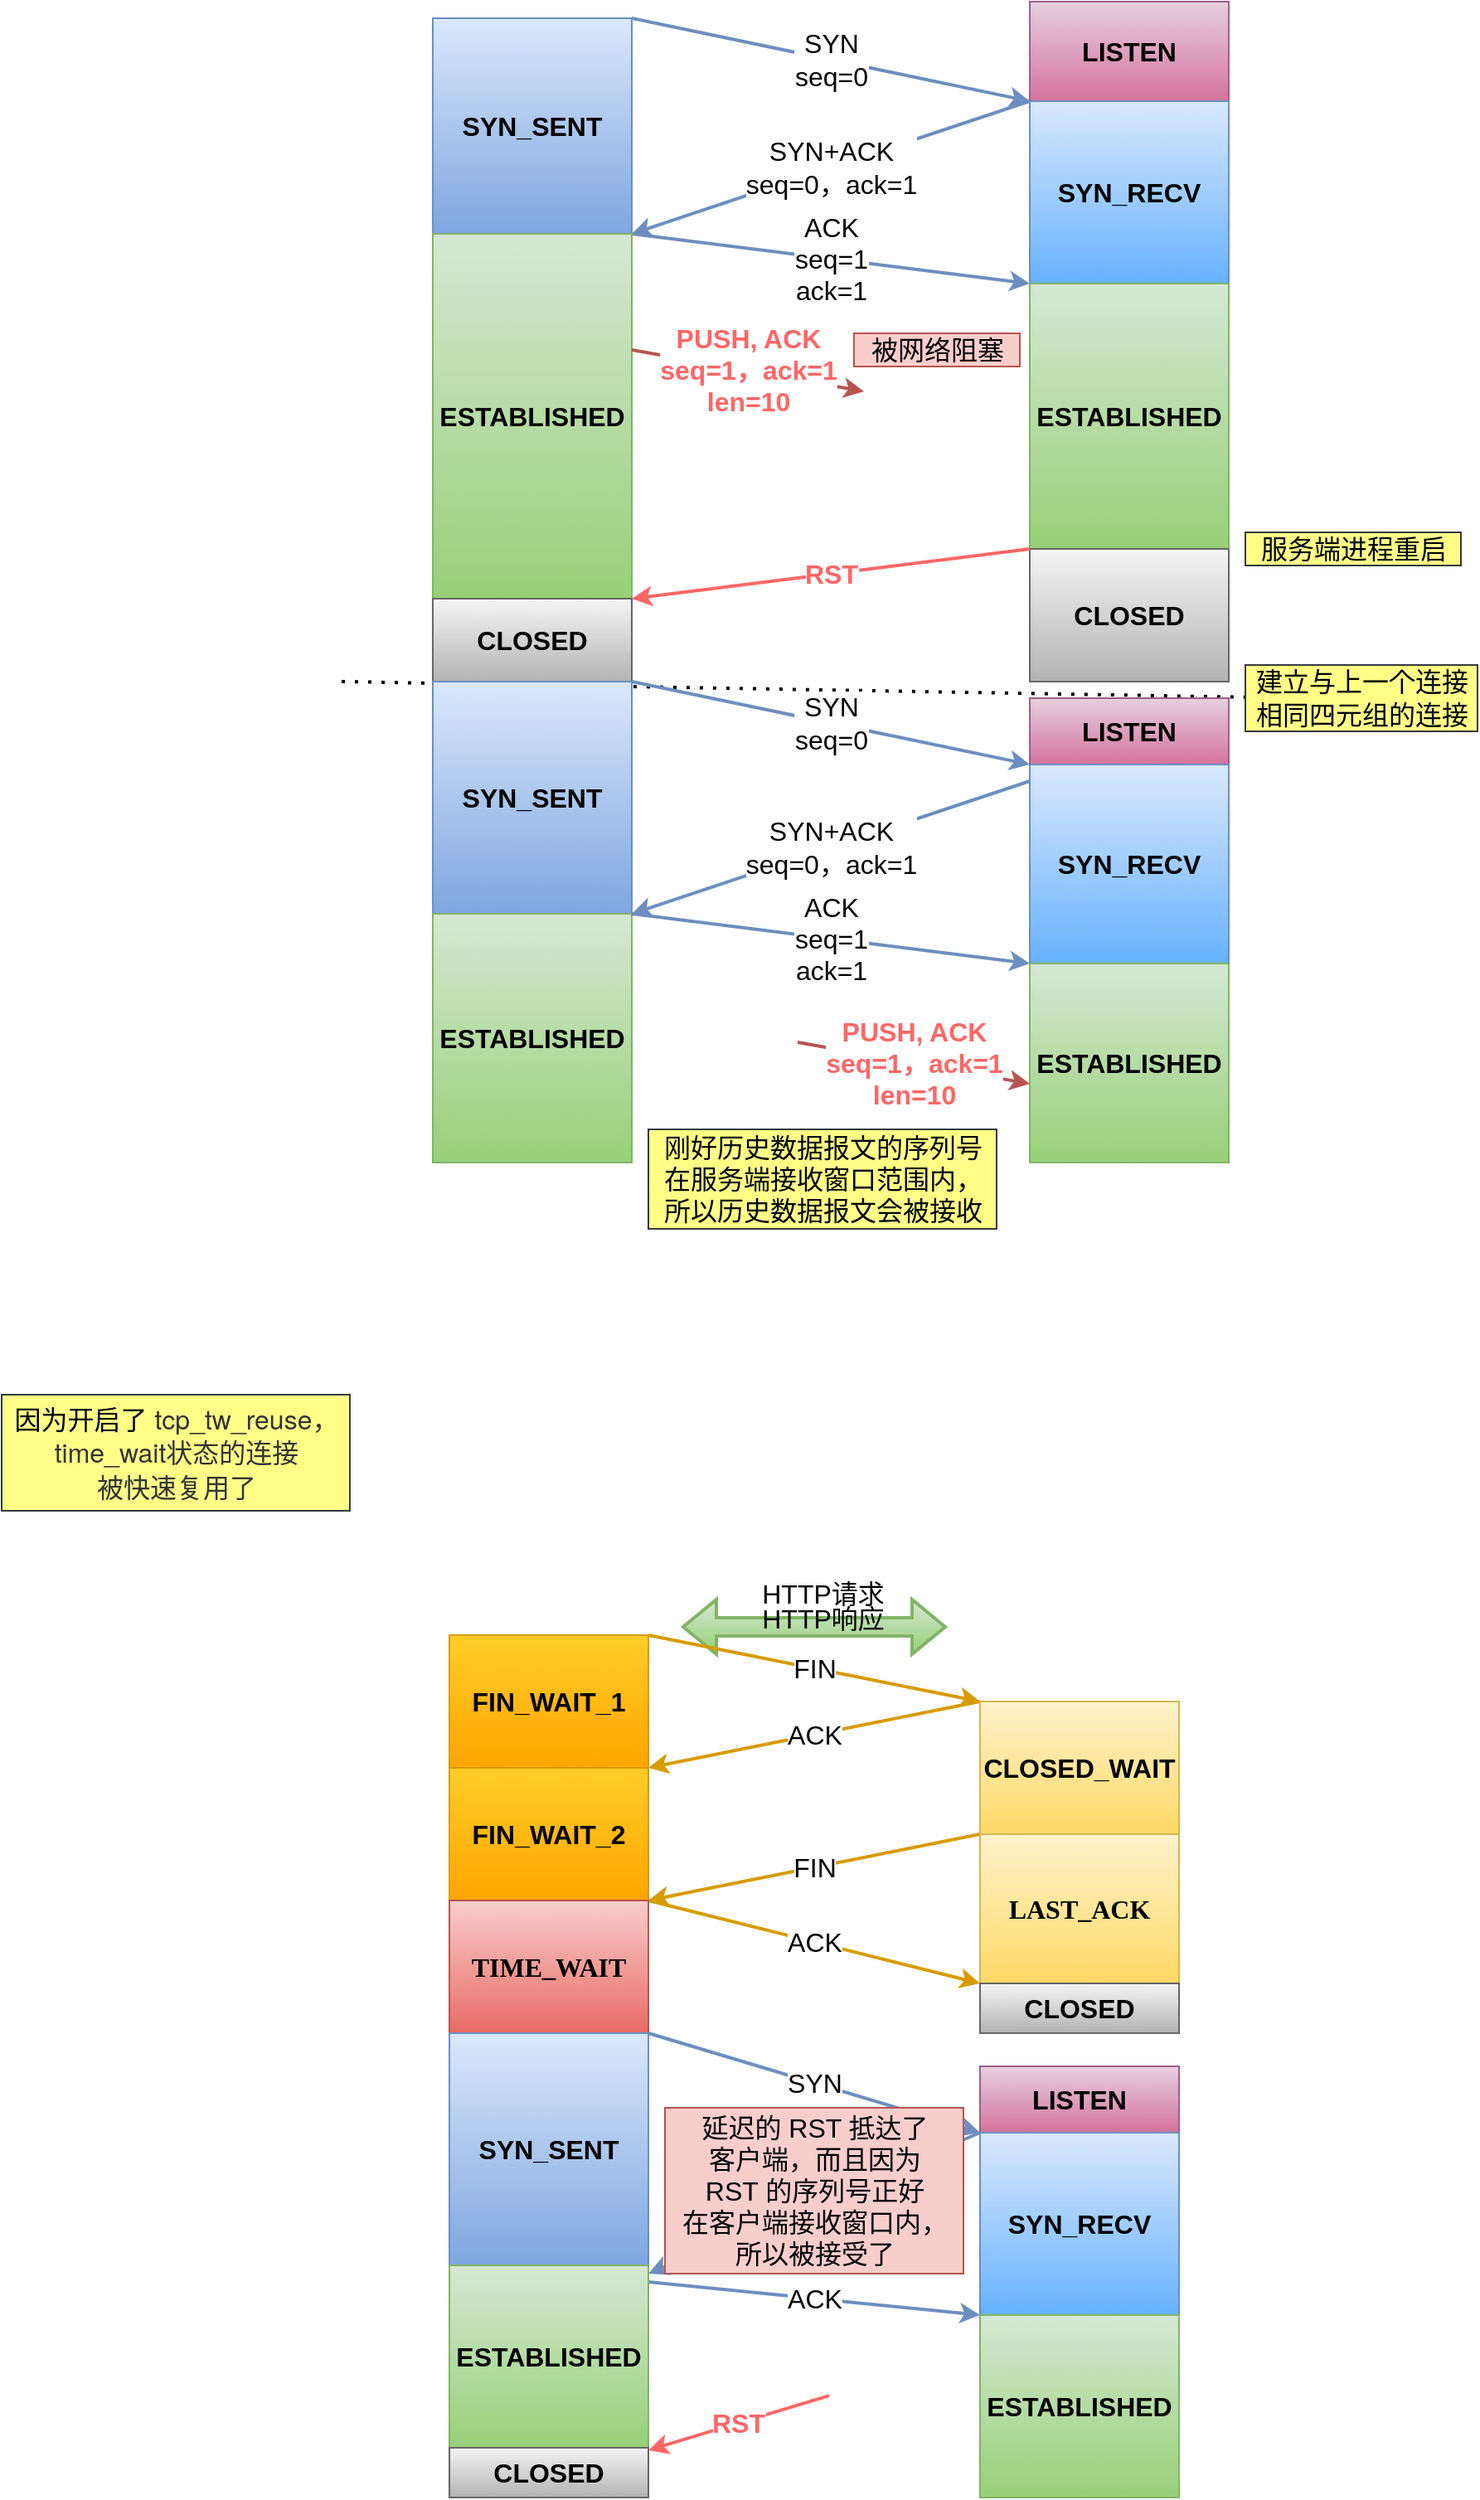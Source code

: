 <mxfile version="16.1.0" type="github">
  <diagram id="HxfmBacdj0r3upCeBDEK" name="Page-1">
    <mxGraphModel dx="1504" dy="451" grid="1" gridSize="10" guides="1" tooltips="1" connect="1" arrows="1" fold="1" page="1" pageScale="1" pageWidth="827" pageHeight="1169" math="0" shadow="0">
      <root>
        <mxCell id="0" />
        <mxCell id="1" parent="0" />
        <mxCell id="gUkQn6-DiPegoFo77hGN-1" value="SYN_SENT" style="rounded=0;whiteSpace=wrap;html=1;fontSize=16;fontStyle=1;fillColor=#dae8fc;strokeColor=#6c8ebf;gradientColor=#7ea6e0;" vertex="1" parent="1">
          <mxGeometry x="160" y="80" width="120" height="130" as="geometry" />
        </mxCell>
        <mxCell id="gUkQn6-DiPegoFo77hGN-4" value="SYN&lt;br&gt;seq=0" style="endArrow=classic;html=1;rounded=0;exitX=1;exitY=0;exitDx=0;exitDy=0;entryX=0;entryY=1;entryDx=0;entryDy=0;fontSize=16;fillColor=#dae8fc;gradientColor=#7ea6e0;strokeColor=#6c8ebf;strokeWidth=2;" edge="1" parent="1" source="gUkQn6-DiPegoFo77hGN-1" target="gUkQn6-DiPegoFo77hGN-6">
          <mxGeometry width="50" height="50" relative="1" as="geometry">
            <mxPoint x="300" y="60" as="sourcePoint" />
            <mxPoint x="480" y="125" as="targetPoint" />
          </mxGeometry>
        </mxCell>
        <mxCell id="gUkQn6-DiPegoFo77hGN-5" value="SYN+ACK&lt;br&gt;seq=0，ack=1" style="edgeStyle=none;rounded=0;orthogonalLoop=1;jettySize=auto;html=1;fontSize=16;exitX=0;exitY=1;exitDx=0;exitDy=0;fillColor=#dae8fc;gradientColor=#7ea6e0;strokeColor=#6c8ebf;strokeWidth=2;entryX=1;entryY=1;entryDx=0;entryDy=0;" edge="1" parent="1" source="gUkQn6-DiPegoFo77hGN-6" target="gUkQn6-DiPegoFo77hGN-1">
          <mxGeometry relative="1" as="geometry">
            <mxPoint x="280" y="290" as="targetPoint" />
          </mxGeometry>
        </mxCell>
        <mxCell id="gUkQn6-DiPegoFo77hGN-6" value="LISTEN" style="rounded=0;whiteSpace=wrap;html=1;fontSize=16;fontStyle=1;fillColor=#e6d0de;strokeColor=#996185;gradientColor=#d5739d;" vertex="1" parent="1">
          <mxGeometry x="520" y="70" width="120" height="60" as="geometry" />
        </mxCell>
        <mxCell id="gUkQn6-DiPegoFo77hGN-8" value="SYN_RECV" style="rounded=0;whiteSpace=wrap;html=1;fontSize=16;fontStyle=1;fillColor=#dae8fc;strokeColor=#6c8ebf;gradientColor=#66B2FF;" vertex="1" parent="1">
          <mxGeometry x="520" y="130" width="120" height="110" as="geometry" />
        </mxCell>
        <mxCell id="gUkQn6-DiPegoFo77hGN-9" value="ACK&lt;br&gt;seq=1&lt;br&gt;ack=1" style="edgeStyle=none;rounded=0;orthogonalLoop=1;jettySize=auto;html=1;entryX=0;entryY=0;entryDx=0;entryDy=0;fontFamily=Helvetica;fontSize=16;exitX=1;exitY=0;exitDx=0;exitDy=0;fillColor=#dae8fc;gradientColor=#7ea6e0;strokeColor=#6c8ebf;strokeWidth=2;" edge="1" parent="1" source="gUkQn6-DiPegoFo77hGN-10" target="gUkQn6-DiPegoFo77hGN-11">
          <mxGeometry relative="1" as="geometry" />
        </mxCell>
        <mxCell id="gUkQn6-DiPegoFo77hGN-10" value="&lt;span style=&quot;font-weight: 700;&quot;&gt;ESTABLISHED&lt;/span&gt;" style="rounded=0;whiteSpace=wrap;html=1;fontSize=16;fontFamily=Helvetica;fillColor=#d5e8d4;strokeColor=#82b366;gradientColor=#97d077;" vertex="1" parent="1">
          <mxGeometry x="160" y="210" width="120" height="220" as="geometry" />
        </mxCell>
        <mxCell id="gUkQn6-DiPegoFo77hGN-11" value="&lt;span style=&quot;font-weight: 700;&quot;&gt;ESTABLISHED&lt;/span&gt;" style="rounded=0;whiteSpace=wrap;html=1;fontSize=16;fontFamily=Helvetica;fillColor=#d5e8d4;strokeColor=#82b366;gradientColor=#97d077;" vertex="1" parent="1">
          <mxGeometry x="520" y="240" width="120" height="160" as="geometry" />
        </mxCell>
        <mxCell id="gUkQn6-DiPegoFo77hGN-12" value="" style="shape=flexArrow;endArrow=classic;startArrow=classic;html=1;rounded=0;fontFamily=Helvetica;fontSize=16;fillColor=#d5e8d4;gradientColor=#97d077;strokeColor=#82b366;strokeWidth=2;" edge="1" parent="1">
          <mxGeometry width="100" height="100" relative="1" as="geometry">
            <mxPoint x="310" y="1050" as="sourcePoint" />
            <mxPoint x="470" y="1050" as="targetPoint" />
          </mxGeometry>
        </mxCell>
        <mxCell id="gUkQn6-DiPegoFo77hGN-13" value="HTTP请求" style="text;html=1;align=center;verticalAlign=middle;resizable=0;points=[];autosize=1;strokeColor=none;fillColor=none;fontSize=16;fontFamily=Helvetica;strokeWidth=2;" vertex="1" parent="1">
          <mxGeometry x="350" y="1020" width="90" height="20" as="geometry" />
        </mxCell>
        <mxCell id="gUkQn6-DiPegoFo77hGN-14" value="HTTP响应" style="text;html=1;align=center;verticalAlign=middle;resizable=0;points=[];autosize=1;strokeColor=none;fillColor=none;fontSize=16;fontFamily=Helvetica;strokeWidth=2;" vertex="1" parent="1">
          <mxGeometry x="350" y="1035" width="90" height="20" as="geometry" />
        </mxCell>
        <mxCell id="gUkQn6-DiPegoFo77hGN-15" value="FIN" style="edgeStyle=none;rounded=0;orthogonalLoop=1;jettySize=auto;html=1;fontFamily=Helvetica;fontSize=16;exitX=1;exitY=0;exitDx=0;exitDy=0;entryX=0;entryY=0;entryDx=0;entryDy=0;fillColor=#ffcd28;gradientColor=#ffa500;strokeColor=#d79b00;strokeWidth=2;" edge="1" parent="1" source="gUkQn6-DiPegoFo77hGN-16" target="gUkQn6-DiPegoFo77hGN-19">
          <mxGeometry relative="1" as="geometry">
            <mxPoint x="420" y="1115" as="targetPoint" />
          </mxGeometry>
        </mxCell>
        <mxCell id="gUkQn6-DiPegoFo77hGN-16" value="&lt;span style=&quot;&quot;&gt;FIN_WAIT_1&lt;/span&gt;" style="rounded=0;whiteSpace=wrap;html=1;fontSize=16;fontStyle=1;fontFamily=Helvetica;fillColor=#ffcd28;strokeColor=#d79b00;gradientColor=#ffa500;" vertex="1" parent="1">
          <mxGeometry x="170" y="1055" width="120" height="80" as="geometry" />
        </mxCell>
        <mxCell id="gUkQn6-DiPegoFo77hGN-17" value="ACK" style="edgeStyle=none;rounded=0;orthogonalLoop=1;jettySize=auto;html=1;entryX=1;entryY=0;entryDx=0;entryDy=0;fontFamily=Helvetica;fontSize=16;exitX=0;exitY=0;exitDx=0;exitDy=0;fillColor=#ffcd28;gradientColor=#ffa500;strokeColor=#d79b00;strokeWidth=2;" edge="1" parent="1" source="gUkQn6-DiPegoFo77hGN-19" target="gUkQn6-DiPegoFo77hGN-20">
          <mxGeometry relative="1" as="geometry" />
        </mxCell>
        <mxCell id="gUkQn6-DiPegoFo77hGN-18" value="FIN" style="edgeStyle=none;rounded=0;orthogonalLoop=1;jettySize=auto;html=1;entryX=1;entryY=0;entryDx=0;entryDy=0;fontFamily=Helvetica;fontSize=16;exitX=0;exitY=1;exitDx=0;exitDy=0;fillColor=#ffcd28;gradientColor=#ffa500;strokeColor=#d79b00;strokeWidth=2;" edge="1" parent="1" source="gUkQn6-DiPegoFo77hGN-19" target="gUkQn6-DiPegoFo77hGN-22">
          <mxGeometry relative="1" as="geometry" />
        </mxCell>
        <mxCell id="gUkQn6-DiPegoFo77hGN-19" value="&lt;span style=&quot;&quot;&gt;CLOSED_WAIT&lt;/span&gt;" style="rounded=0;whiteSpace=wrap;html=1;fontSize=16;fontStyle=1;fontFamily=Helvetica;fillColor=#fff2cc;strokeColor=#d6b656;gradientColor=#ffd966;" vertex="1" parent="1">
          <mxGeometry x="490" y="1095" width="120" height="80" as="geometry" />
        </mxCell>
        <mxCell id="gUkQn6-DiPegoFo77hGN-20" value="&lt;span&gt;FIN_WAIT_2&lt;/span&gt;" style="rounded=0;whiteSpace=wrap;html=1;fontSize=16;fontStyle=1;fontFamily=Helvetica;fillColor=#ffcd28;strokeColor=#d79b00;gradientColor=#ffa500;" vertex="1" parent="1">
          <mxGeometry x="170" y="1135" width="120" height="80" as="geometry" />
        </mxCell>
        <mxCell id="gUkQn6-DiPegoFo77hGN-21" value="ACK" style="edgeStyle=none;rounded=0;orthogonalLoop=1;jettySize=auto;html=1;fontFamily=Helvetica;fontSize=16;exitX=1;exitY=0;exitDx=0;exitDy=0;entryX=0;entryY=1;entryDx=0;entryDy=0;fillColor=#ffcd28;gradientColor=#ffa500;strokeColor=#d79b00;strokeWidth=2;" edge="1" parent="1" source="gUkQn6-DiPegoFo77hGN-22" target="gUkQn6-DiPegoFo77hGN-23">
          <mxGeometry relative="1" as="geometry">
            <mxPoint x="360" y="1295" as="targetPoint" />
          </mxGeometry>
        </mxCell>
        <mxCell id="gUkQn6-DiPegoFo77hGN-22" value="&lt;span style=&quot;font-family: &amp;#34;comic sans ms&amp;#34;&quot;&gt;TIME_WAIT&lt;/span&gt;" style="rounded=0;whiteSpace=wrap;html=1;fontSize=16;fontStyle=1;fontFamily=Helvetica;fillColor=#f8cecc;strokeColor=#b85450;gradientColor=#ea6b66;" vertex="1" parent="1">
          <mxGeometry x="170" y="1215" width="120" height="80" as="geometry" />
        </mxCell>
        <mxCell id="gUkQn6-DiPegoFo77hGN-23" value="&lt;span style=&quot;font-family: &amp;#34;comic sans ms&amp;#34;&quot;&gt;LAST_ACK&lt;/span&gt;" style="rounded=0;whiteSpace=wrap;html=1;fontSize=16;fontStyle=1;fontFamily=Helvetica;fillColor=#fff2cc;strokeColor=#d6b656;gradientColor=#ffd966;" vertex="1" parent="1">
          <mxGeometry x="490" y="1175" width="120" height="90" as="geometry" />
        </mxCell>
        <mxCell id="gUkQn6-DiPegoFo77hGN-24" value="CLOSED" style="rounded=0;whiteSpace=wrap;html=1;fontSize=16;fontStyle=1;fillColor=#f5f5f5;strokeColor=#666666;gradientColor=#b3b3b3;" vertex="1" parent="1">
          <mxGeometry x="490" y="1265" width="120" height="30" as="geometry" />
        </mxCell>
        <mxCell id="gUkQn6-DiPegoFo77hGN-25" value="SYN" style="edgeStyle=none;rounded=0;orthogonalLoop=1;jettySize=auto;html=1;entryX=0;entryY=1;entryDx=0;entryDy=0;fontFamily=Helvetica;fontSize=16;exitX=1;exitY=0;exitDx=0;exitDy=0;fillColor=#dae8fc;gradientColor=#7ea6e0;strokeColor=#6c8ebf;strokeWidth=2;" edge="1" parent="1" source="gUkQn6-DiPegoFo77hGN-26" target="gUkQn6-DiPegoFo77hGN-27">
          <mxGeometry relative="1" as="geometry" />
        </mxCell>
        <mxCell id="gUkQn6-DiPegoFo77hGN-26" value="SYN_SENT" style="rounded=0;whiteSpace=wrap;html=1;fontSize=16;fontStyle=1;fillColor=#dae8fc;strokeColor=#6c8ebf;gradientColor=#7ea6e0;" vertex="1" parent="1">
          <mxGeometry x="170" y="1295" width="120" height="140" as="geometry" />
        </mxCell>
        <mxCell id="gUkQn6-DiPegoFo77hGN-27" value="LISTEN" style="rounded=0;whiteSpace=wrap;html=1;fontSize=16;fontStyle=1;fillColor=#e6d0de;strokeColor=#996185;gradientColor=#d5739d;" vertex="1" parent="1">
          <mxGeometry x="490" y="1315" width="120" height="40" as="geometry" />
        </mxCell>
        <mxCell id="gUkQn6-DiPegoFo77hGN-28" value="SYN+ACK" style="edgeStyle=none;rounded=0;orthogonalLoop=1;jettySize=auto;html=1;fontFamily=Helvetica;fontSize=16;exitX=0;exitY=0;exitDx=0;exitDy=0;fillColor=#dae8fc;gradientColor=#7ea6e0;strokeColor=#6c8ebf;strokeWidth=2;" edge="1" parent="1" source="gUkQn6-DiPegoFo77hGN-29">
          <mxGeometry relative="1" as="geometry">
            <mxPoint x="290" y="1440" as="targetPoint" />
          </mxGeometry>
        </mxCell>
        <mxCell id="gUkQn6-DiPegoFo77hGN-29" value="SYN_RECV" style="rounded=0;whiteSpace=wrap;html=1;fontSize=16;fontStyle=1;fillColor=#dae8fc;strokeColor=#6c8ebf;gradientColor=#66B2FF;" vertex="1" parent="1">
          <mxGeometry x="490" y="1355" width="120" height="110" as="geometry" />
        </mxCell>
        <mxCell id="gUkQn6-DiPegoFo77hGN-30" value="ACK" style="edgeStyle=none;rounded=0;orthogonalLoop=1;jettySize=auto;html=1;entryX=0;entryY=0;entryDx=0;entryDy=0;fontFamily=Helvetica;fontSize=16;fillColor=#dae8fc;gradientColor=#7ea6e0;strokeColor=#6c8ebf;strokeWidth=2;" edge="1" parent="1" target="gUkQn6-DiPegoFo77hGN-32">
          <mxGeometry relative="1" as="geometry">
            <mxPoint x="290" y="1445" as="sourcePoint" />
          </mxGeometry>
        </mxCell>
        <mxCell id="gUkQn6-DiPegoFo77hGN-31" value="&lt;span style=&quot;font-weight: 700;&quot;&gt;ESTABLISHED&lt;/span&gt;" style="rounded=0;whiteSpace=wrap;html=1;fontSize=16;fontFamily=Helvetica;fillColor=#d5e8d4;strokeColor=#82b366;gradientColor=#97d077;" vertex="1" parent="1">
          <mxGeometry x="170" y="1435" width="120" height="110" as="geometry" />
        </mxCell>
        <mxCell id="gUkQn6-DiPegoFo77hGN-32" value="&lt;span style=&quot;font-weight: 700;&quot;&gt;ESTABLISHED&lt;/span&gt;" style="rounded=0;whiteSpace=wrap;html=1;fontSize=16;fontFamily=Helvetica;fillColor=#d5e8d4;strokeColor=#82b366;gradientColor=#97d077;" vertex="1" parent="1">
          <mxGeometry x="490" y="1465" width="120" height="110" as="geometry" />
        </mxCell>
        <mxCell id="gUkQn6-DiPegoFo77hGN-33" value="RST" style="rounded=0;orthogonalLoop=1;jettySize=auto;html=1;fontSize=16;exitX=-0.008;exitY=0.588;exitDx=0;exitDy=0;exitPerimeter=0;fillColor=#f8cecc;strokeColor=#FF6666;strokeWidth=2;fontColor=#FF6666;fontStyle=1" edge="1" parent="1">
          <mxGeometry relative="1" as="geometry">
            <mxPoint x="399.04" y="1513.52" as="sourcePoint" />
            <mxPoint x="290" y="1546.48" as="targetPoint" />
          </mxGeometry>
        </mxCell>
        <mxCell id="gUkQn6-DiPegoFo77hGN-34" value="CLOSED" style="rounded=0;whiteSpace=wrap;html=1;fontSize=16;fontStyle=1;fillColor=#f5f5f5;strokeColor=#666666;gradientColor=#b3b3b3;" vertex="1" parent="1">
          <mxGeometry x="170" y="1545" width="120" height="30" as="geometry" />
        </mxCell>
        <mxCell id="gUkQn6-DiPegoFo77hGN-37" value="延迟的 RST 抵达了&lt;br&gt;客户端，而且因为 &lt;br&gt;RST 的序列号正好&lt;br&gt;在客户端接收窗口内，&lt;br&gt;所以被接受了" style="text;html=1;align=center;verticalAlign=middle;resizable=0;points=[];autosize=1;strokeColor=#b85450;fillColor=#f8cecc;fontSize=16;fontFamily=Helvetica;" vertex="1" parent="1">
          <mxGeometry x="300" y="1340" width="180" height="100" as="geometry" />
        </mxCell>
        <mxCell id="gUkQn6-DiPegoFo77hGN-38" value="因为开启了&amp;nbsp;&lt;span style=&quot;color: rgb(51, 51, 51); font-family: &amp;quot;helvetica neue&amp;quot;, helvetica, arial, sans-serif; font-size: 16px; text-align: left;&quot;&gt;tcp_tw_reuse，&lt;br style=&quot;font-size: 16px;&quot;&gt;time_wait状态的连接&lt;br style=&quot;font-size: 16px;&quot;&gt;被快速复用了&lt;br style=&quot;font-size: 16px;&quot;&gt;&lt;/span&gt;" style="text;html=1;align=center;verticalAlign=middle;resizable=0;points=[];autosize=1;strokeColor=#36393d;fillColor=#ffff88;fontSize=16;fontFamily=Helvetica;labelBackgroundColor=none;" vertex="1" parent="1">
          <mxGeometry x="-100" y="910" width="210" height="70" as="geometry" />
        </mxCell>
        <mxCell id="gUkQn6-DiPegoFo77hGN-39" value="" style="endArrow=none;dashed=1;html=1;dashPattern=1 3;strokeWidth=2;rounded=0;fontFamily=Helvetica;fontSize=16;fontColor=#FF6666;" edge="1" parent="1">
          <mxGeometry width="50" height="50" relative="1" as="geometry">
            <mxPoint x="105" y="480" as="sourcePoint" />
            <mxPoint x="685" y="490" as="targetPoint" />
          </mxGeometry>
        </mxCell>
        <mxCell id="gUkQn6-DiPegoFo77hGN-40" value="建立与上一个连接&lt;br&gt;相同四元组的连接" style="text;html=1;align=center;verticalAlign=middle;resizable=0;points=[];autosize=1;strokeColor=#36393d;fillColor=#ffff88;fontSize=16;fontFamily=Helvetica;" vertex="1" parent="1">
          <mxGeometry x="650" y="470" width="140" height="40" as="geometry" />
        </mxCell>
        <mxCell id="gUkQn6-DiPegoFo77hGN-41" value="&lt;font color=&quot;#ff6666&quot;&gt;&lt;b&gt;PUSH, ACK&lt;br&gt;seq=1，ack=1&lt;br&gt;len=10&lt;/b&gt;&lt;/font&gt;" style="edgeStyle=none;rounded=0;orthogonalLoop=1;jettySize=auto;html=1;fontFamily=Helvetica;fontSize=16;exitX=1;exitY=0;exitDx=0;exitDy=0;fillColor=#f8cecc;strokeColor=#b85450;strokeWidth=2;" edge="1" parent="1">
          <mxGeometry relative="1" as="geometry">
            <mxPoint x="280" y="280" as="sourcePoint" />
            <mxPoint x="420" y="305" as="targetPoint" />
          </mxGeometry>
        </mxCell>
        <mxCell id="gUkQn6-DiPegoFo77hGN-42" value="CLOSED" style="rounded=0;whiteSpace=wrap;html=1;fontSize=16;fontStyle=1;fillColor=#f5f5f5;strokeColor=#666666;gradientColor=#b3b3b3;" vertex="1" parent="1">
          <mxGeometry x="520" y="400" width="120" height="80" as="geometry" />
        </mxCell>
        <mxCell id="gUkQn6-DiPegoFo77hGN-43" value="RST" style="rounded=0;orthogonalLoop=1;jettySize=auto;html=1;fontSize=16;exitX=0;exitY=0;exitDx=0;exitDy=0;fillColor=#f8cecc;strokeColor=#FF6666;strokeWidth=2;fontColor=#FF6666;fontStyle=1;entryX=1;entryY=0;entryDx=0;entryDy=0;" edge="1" parent="1" source="gUkQn6-DiPegoFo77hGN-42" target="gUkQn6-DiPegoFo77hGN-44">
          <mxGeometry relative="1" as="geometry">
            <mxPoint x="419.04" y="400" as="sourcePoint" />
            <mxPoint x="290" y="430" as="targetPoint" />
          </mxGeometry>
        </mxCell>
        <mxCell id="gUkQn6-DiPegoFo77hGN-44" value="CLOSED" style="rounded=0;whiteSpace=wrap;html=1;fontSize=16;fontStyle=1;fillColor=#f5f5f5;strokeColor=#666666;gradientColor=#b3b3b3;" vertex="1" parent="1">
          <mxGeometry x="160" y="430" width="120" height="50" as="geometry" />
        </mxCell>
        <mxCell id="gUkQn6-DiPegoFo77hGN-46" value="LISTEN" style="rounded=0;whiteSpace=wrap;html=1;fontSize=16;fontStyle=1;fillColor=#e6d0de;strokeColor=#996185;gradientColor=#d5739d;" vertex="1" parent="1">
          <mxGeometry x="520" y="490" width="120" height="40" as="geometry" />
        </mxCell>
        <mxCell id="gUkQn6-DiPegoFo77hGN-47" value="SYN_SENT" style="rounded=0;whiteSpace=wrap;html=1;fontSize=16;fontStyle=1;fillColor=#dae8fc;strokeColor=#6c8ebf;gradientColor=#7ea6e0;" vertex="1" parent="1">
          <mxGeometry x="160" y="480" width="120" height="140" as="geometry" />
        </mxCell>
        <mxCell id="gUkQn6-DiPegoFo77hGN-48" value="SYN&lt;br&gt;seq=0" style="endArrow=classic;html=1;rounded=0;exitX=1;exitY=0;exitDx=0;exitDy=0;entryX=0;entryY=1;entryDx=0;entryDy=0;fontSize=16;fillColor=#dae8fc;gradientColor=#7ea6e0;strokeColor=#6c8ebf;strokeWidth=2;" edge="1" parent="1">
          <mxGeometry width="50" height="50" relative="1" as="geometry">
            <mxPoint x="280" y="480" as="sourcePoint" />
            <mxPoint x="520" y="530" as="targetPoint" />
          </mxGeometry>
        </mxCell>
        <mxCell id="gUkQn6-DiPegoFo77hGN-49" value="SYN_RECV" style="rounded=0;whiteSpace=wrap;html=1;fontSize=16;fontStyle=1;fillColor=#dae8fc;strokeColor=#6c8ebf;gradientColor=#66B2FF;" vertex="1" parent="1">
          <mxGeometry x="520" y="530" width="120" height="120" as="geometry" />
        </mxCell>
        <mxCell id="gUkQn6-DiPegoFo77hGN-51" value="&lt;span style=&quot;font-weight: 700;&quot;&gt;ESTABLISHED&lt;/span&gt;" style="rounded=0;whiteSpace=wrap;html=1;fontSize=16;fontFamily=Helvetica;fillColor=#d5e8d4;strokeColor=#82b366;gradientColor=#97d077;" vertex="1" parent="1">
          <mxGeometry x="520" y="650" width="120" height="120" as="geometry" />
        </mxCell>
        <mxCell id="gUkQn6-DiPegoFo77hGN-52" value="&lt;span style=&quot;font-weight: 700;&quot;&gt;ESTABLISHED&lt;/span&gt;" style="rounded=0;whiteSpace=wrap;html=1;fontSize=16;fontFamily=Helvetica;fillColor=#d5e8d4;strokeColor=#82b366;gradientColor=#97d077;" vertex="1" parent="1">
          <mxGeometry x="160" y="620" width="120" height="150" as="geometry" />
        </mxCell>
        <mxCell id="gUkQn6-DiPegoFo77hGN-53" value="SYN+ACK&lt;br&gt;seq=0，ack=1" style="edgeStyle=none;rounded=0;orthogonalLoop=1;jettySize=auto;html=1;fontSize=16;exitX=0;exitY=1;exitDx=0;exitDy=0;fillColor=#dae8fc;gradientColor=#7ea6e0;strokeColor=#6c8ebf;strokeWidth=2;entryX=1;entryY=1;entryDx=0;entryDy=0;" edge="1" parent="1">
          <mxGeometry relative="1" as="geometry">
            <mxPoint x="280" y="620" as="targetPoint" />
            <mxPoint x="520" y="540" as="sourcePoint" />
          </mxGeometry>
        </mxCell>
        <mxCell id="gUkQn6-DiPegoFo77hGN-54" value="ACK&lt;br&gt;seq=1&lt;br&gt;ack=1" style="edgeStyle=none;rounded=0;orthogonalLoop=1;jettySize=auto;html=1;entryX=0;entryY=0;entryDx=0;entryDy=0;fontFamily=Helvetica;fontSize=16;exitX=1;exitY=0;exitDx=0;exitDy=0;fillColor=#dae8fc;gradientColor=#7ea6e0;strokeColor=#6c8ebf;strokeWidth=2;" edge="1" parent="1">
          <mxGeometry relative="1" as="geometry">
            <mxPoint x="280" y="620" as="sourcePoint" />
            <mxPoint x="520" y="650" as="targetPoint" />
          </mxGeometry>
        </mxCell>
        <mxCell id="gUkQn6-DiPegoFo77hGN-56" value="刚好历史数据报文的序列号&lt;br&gt;在服务端接收窗口范围内，&lt;br&gt;所以历史数据报文会被接收" style="text;html=1;align=center;verticalAlign=middle;resizable=0;points=[];autosize=1;strokeColor=#36393d;fillColor=#ffff88;fontSize=16;fontFamily=Helvetica;" vertex="1" parent="1">
          <mxGeometry x="290" y="750" width="210" height="60" as="geometry" />
        </mxCell>
        <mxCell id="gUkQn6-DiPegoFo77hGN-57" value="被网络阻塞" style="text;html=1;align=center;verticalAlign=middle;resizable=0;points=[];autosize=1;strokeColor=#b85450;fillColor=#f8cecc;fontSize=16;" vertex="1" parent="1">
          <mxGeometry x="414" y="270" width="100" height="20" as="geometry" />
        </mxCell>
        <mxCell id="gUkQn6-DiPegoFo77hGN-58" value="&lt;font color=&quot;#ff6666&quot;&gt;&lt;b&gt;PUSH, ACK&lt;br&gt;seq=1，ack=1&lt;br&gt;len=10&lt;/b&gt;&lt;/font&gt;" style="edgeStyle=none;rounded=0;orthogonalLoop=1;jettySize=auto;html=1;fontFamily=Helvetica;fontSize=16;exitX=1;exitY=0;exitDx=0;exitDy=0;fillColor=#f8cecc;strokeColor=#b85450;strokeWidth=2;" edge="1" parent="1">
          <mxGeometry relative="1" as="geometry">
            <mxPoint x="380" y="697.5" as="sourcePoint" />
            <mxPoint x="520" y="722.5" as="targetPoint" />
          </mxGeometry>
        </mxCell>
        <mxCell id="gUkQn6-DiPegoFo77hGN-60" value="服务端进程重启" style="text;html=1;align=center;verticalAlign=middle;resizable=0;points=[];autosize=1;strokeColor=#36393d;fillColor=#ffff88;fontSize=16;fontFamily=Helvetica;" vertex="1" parent="1">
          <mxGeometry x="650" y="390" width="130" height="20" as="geometry" />
        </mxCell>
      </root>
    </mxGraphModel>
  </diagram>
</mxfile>
